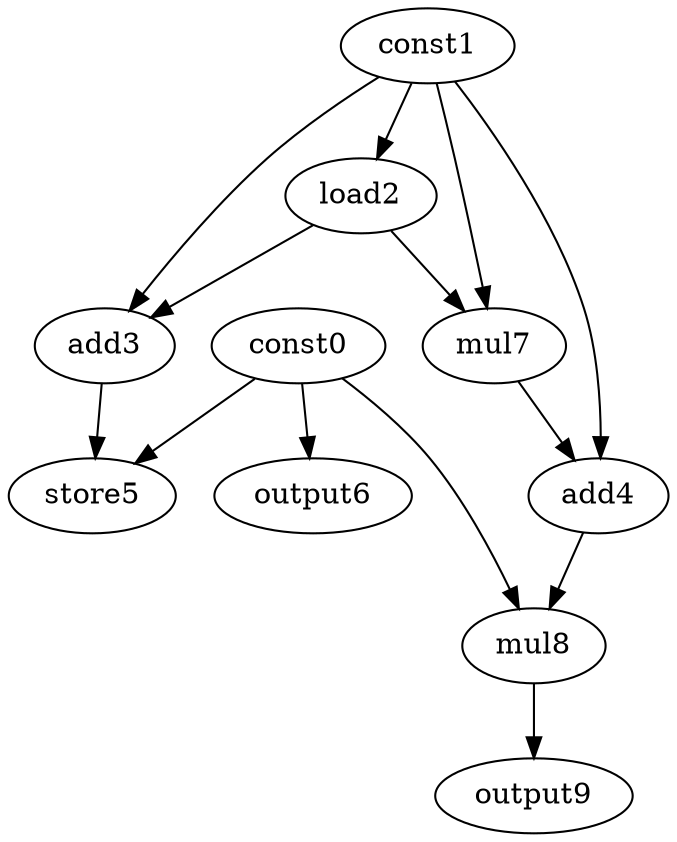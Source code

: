 digraph G { 
const0[opcode=const]; 
const1[opcode=const]; 
load2[opcode=load]; 
add3[opcode=add]; 
add4[opcode=add]; 
store5[opcode=store]; 
output6[opcode=output]; 
mul7[opcode=mul]; 
mul8[opcode=mul]; 
output9[opcode=output]; 
const1->load2[operand=0];
const0->output6[operand=0];
const1->add3[operand=0];
load2->add3[operand=1];
const1->mul7[operand=0];
load2->mul7[operand=1];
mul7->add4[operand=0];
const1->add4[operand=1];
const0->store5[operand=0];
add3->store5[operand=1];
const0->mul8[operand=0];
add4->mul8[operand=1];
mul8->output9[operand=0];
}

